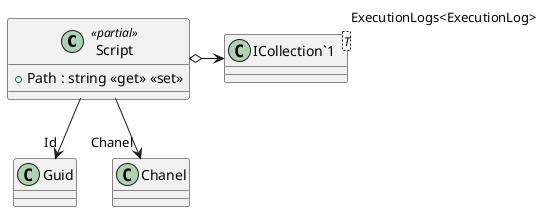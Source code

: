 @startuml
class Script <<partial>> {
    + Path : string <<get>> <<set>>
}
class "ICollection`1"<T> {
}
Script --> "Id" Guid
Script o-> "ExecutionLogs<ExecutionLog>" "ICollection`1"
Script --> "Chanel" Chanel
@enduml
